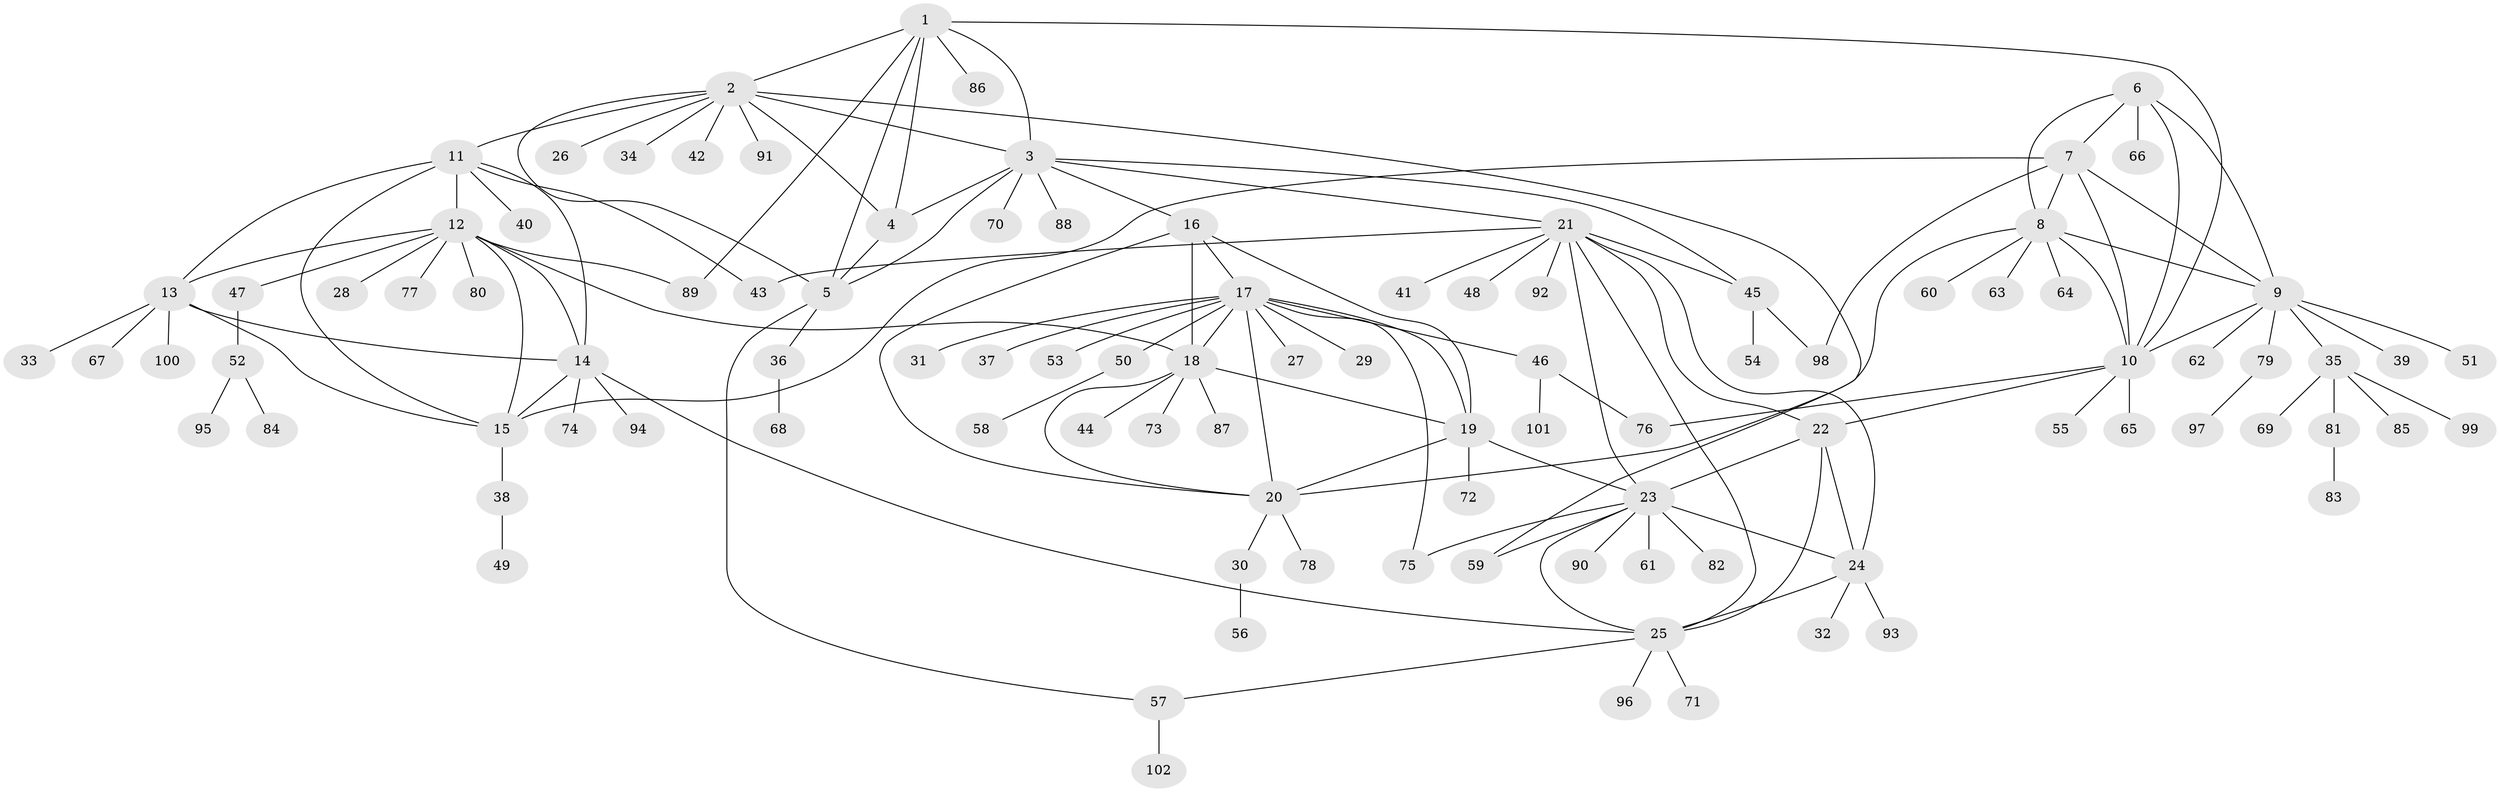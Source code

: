 // Generated by graph-tools (version 1.1) at 2025/16/03/09/25 04:16:08]
// undirected, 102 vertices, 145 edges
graph export_dot {
graph [start="1"]
  node [color=gray90,style=filled];
  1;
  2;
  3;
  4;
  5;
  6;
  7;
  8;
  9;
  10;
  11;
  12;
  13;
  14;
  15;
  16;
  17;
  18;
  19;
  20;
  21;
  22;
  23;
  24;
  25;
  26;
  27;
  28;
  29;
  30;
  31;
  32;
  33;
  34;
  35;
  36;
  37;
  38;
  39;
  40;
  41;
  42;
  43;
  44;
  45;
  46;
  47;
  48;
  49;
  50;
  51;
  52;
  53;
  54;
  55;
  56;
  57;
  58;
  59;
  60;
  61;
  62;
  63;
  64;
  65;
  66;
  67;
  68;
  69;
  70;
  71;
  72;
  73;
  74;
  75;
  76;
  77;
  78;
  79;
  80;
  81;
  82;
  83;
  84;
  85;
  86;
  87;
  88;
  89;
  90;
  91;
  92;
  93;
  94;
  95;
  96;
  97;
  98;
  99;
  100;
  101;
  102;
  1 -- 2;
  1 -- 3;
  1 -- 4;
  1 -- 5;
  1 -- 10;
  1 -- 86;
  1 -- 89;
  2 -- 3;
  2 -- 4;
  2 -- 5;
  2 -- 11;
  2 -- 26;
  2 -- 34;
  2 -- 42;
  2 -- 59;
  2 -- 91;
  3 -- 4;
  3 -- 5;
  3 -- 16;
  3 -- 21;
  3 -- 45;
  3 -- 70;
  3 -- 88;
  4 -- 5;
  5 -- 36;
  5 -- 57;
  6 -- 7;
  6 -- 8;
  6 -- 9;
  6 -- 10;
  6 -- 66;
  7 -- 8;
  7 -- 9;
  7 -- 10;
  7 -- 15;
  7 -- 98;
  8 -- 9;
  8 -- 10;
  8 -- 20;
  8 -- 60;
  8 -- 63;
  8 -- 64;
  9 -- 10;
  9 -- 35;
  9 -- 39;
  9 -- 51;
  9 -- 62;
  9 -- 79;
  10 -- 22;
  10 -- 55;
  10 -- 65;
  10 -- 76;
  11 -- 12;
  11 -- 13;
  11 -- 14;
  11 -- 15;
  11 -- 40;
  11 -- 43;
  12 -- 13;
  12 -- 14;
  12 -- 15;
  12 -- 18;
  12 -- 28;
  12 -- 47;
  12 -- 77;
  12 -- 80;
  12 -- 89;
  13 -- 14;
  13 -- 15;
  13 -- 33;
  13 -- 67;
  13 -- 100;
  14 -- 15;
  14 -- 25;
  14 -- 74;
  14 -- 94;
  15 -- 38;
  16 -- 17;
  16 -- 18;
  16 -- 19;
  16 -- 20;
  17 -- 18;
  17 -- 19;
  17 -- 20;
  17 -- 27;
  17 -- 29;
  17 -- 31;
  17 -- 37;
  17 -- 46;
  17 -- 50;
  17 -- 53;
  17 -- 75;
  18 -- 19;
  18 -- 20;
  18 -- 44;
  18 -- 73;
  18 -- 87;
  19 -- 20;
  19 -- 23;
  19 -- 72;
  20 -- 30;
  20 -- 78;
  21 -- 22;
  21 -- 23;
  21 -- 24;
  21 -- 25;
  21 -- 41;
  21 -- 43;
  21 -- 45;
  21 -- 48;
  21 -- 92;
  22 -- 23;
  22 -- 24;
  22 -- 25;
  23 -- 24;
  23 -- 25;
  23 -- 59;
  23 -- 61;
  23 -- 75;
  23 -- 82;
  23 -- 90;
  24 -- 25;
  24 -- 32;
  24 -- 93;
  25 -- 57;
  25 -- 71;
  25 -- 96;
  30 -- 56;
  35 -- 69;
  35 -- 81;
  35 -- 85;
  35 -- 99;
  36 -- 68;
  38 -- 49;
  45 -- 54;
  45 -- 98;
  46 -- 76;
  46 -- 101;
  47 -- 52;
  50 -- 58;
  52 -- 84;
  52 -- 95;
  57 -- 102;
  79 -- 97;
  81 -- 83;
}
